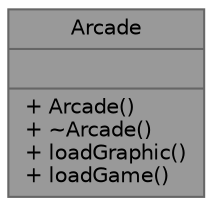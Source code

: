 digraph "Arcade"
{
 // LATEX_PDF_SIZE
  bgcolor="transparent";
  edge [fontname=Helvetica,fontsize=10,labelfontname=Helvetica,labelfontsize=10];
  node [fontname=Helvetica,fontsize=10,shape=box,height=0.2,width=0.4];
  Node1 [shape=record,label="{Arcade\n||+ Arcade()\l+ ~Arcade()\l+ loadGraphic()\l+ loadGame()\l}",height=0.2,width=0.4,color="gray40", fillcolor="grey60", style="filled", fontcolor="black",tooltip=" "];
}
